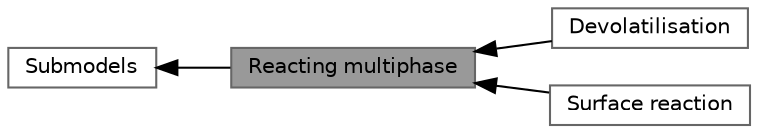 digraph "Reacting multiphase"
{
 // LATEX_PDF_SIZE
  bgcolor="transparent";
  edge [fontname=Helvetica,fontsize=10,labelfontname=Helvetica,labelfontsize=10];
  node [fontname=Helvetica,fontsize=10,shape=box,height=0.2,width=0.4];
  rankdir=LR;
  Node3 [id="Node000003",label="Devolatilisation",height=0.2,width=0.4,color="grey40", fillcolor="white", style="filled",URL="$group__grpLagrangianIntermediateDevolatilisationSubModels.html",tooltip=" "];
  Node1 [id="Node000001",label="Reacting multiphase",height=0.2,width=0.4,color="gray40", fillcolor="grey60", style="filled", fontcolor="black",tooltip=" "];
  Node2 [id="Node000002",label="Submodels",height=0.2,width=0.4,color="grey40", fillcolor="white", style="filled",URL="$group__grpLagrangianIntermediateSubModels.html",tooltip=" "];
  Node4 [id="Node000004",label="Surface reaction",height=0.2,width=0.4,color="grey40", fillcolor="white", style="filled",URL="$group__grpLagrangianIntermediateSurfaceReactionSubModels.html",tooltip=" "];
  Node2->Node1 [shape=plaintext, dir="back", style="solid"];
  Node1->Node3 [shape=plaintext, dir="back", style="solid"];
  Node1->Node4 [shape=plaintext, dir="back", style="solid"];
}
